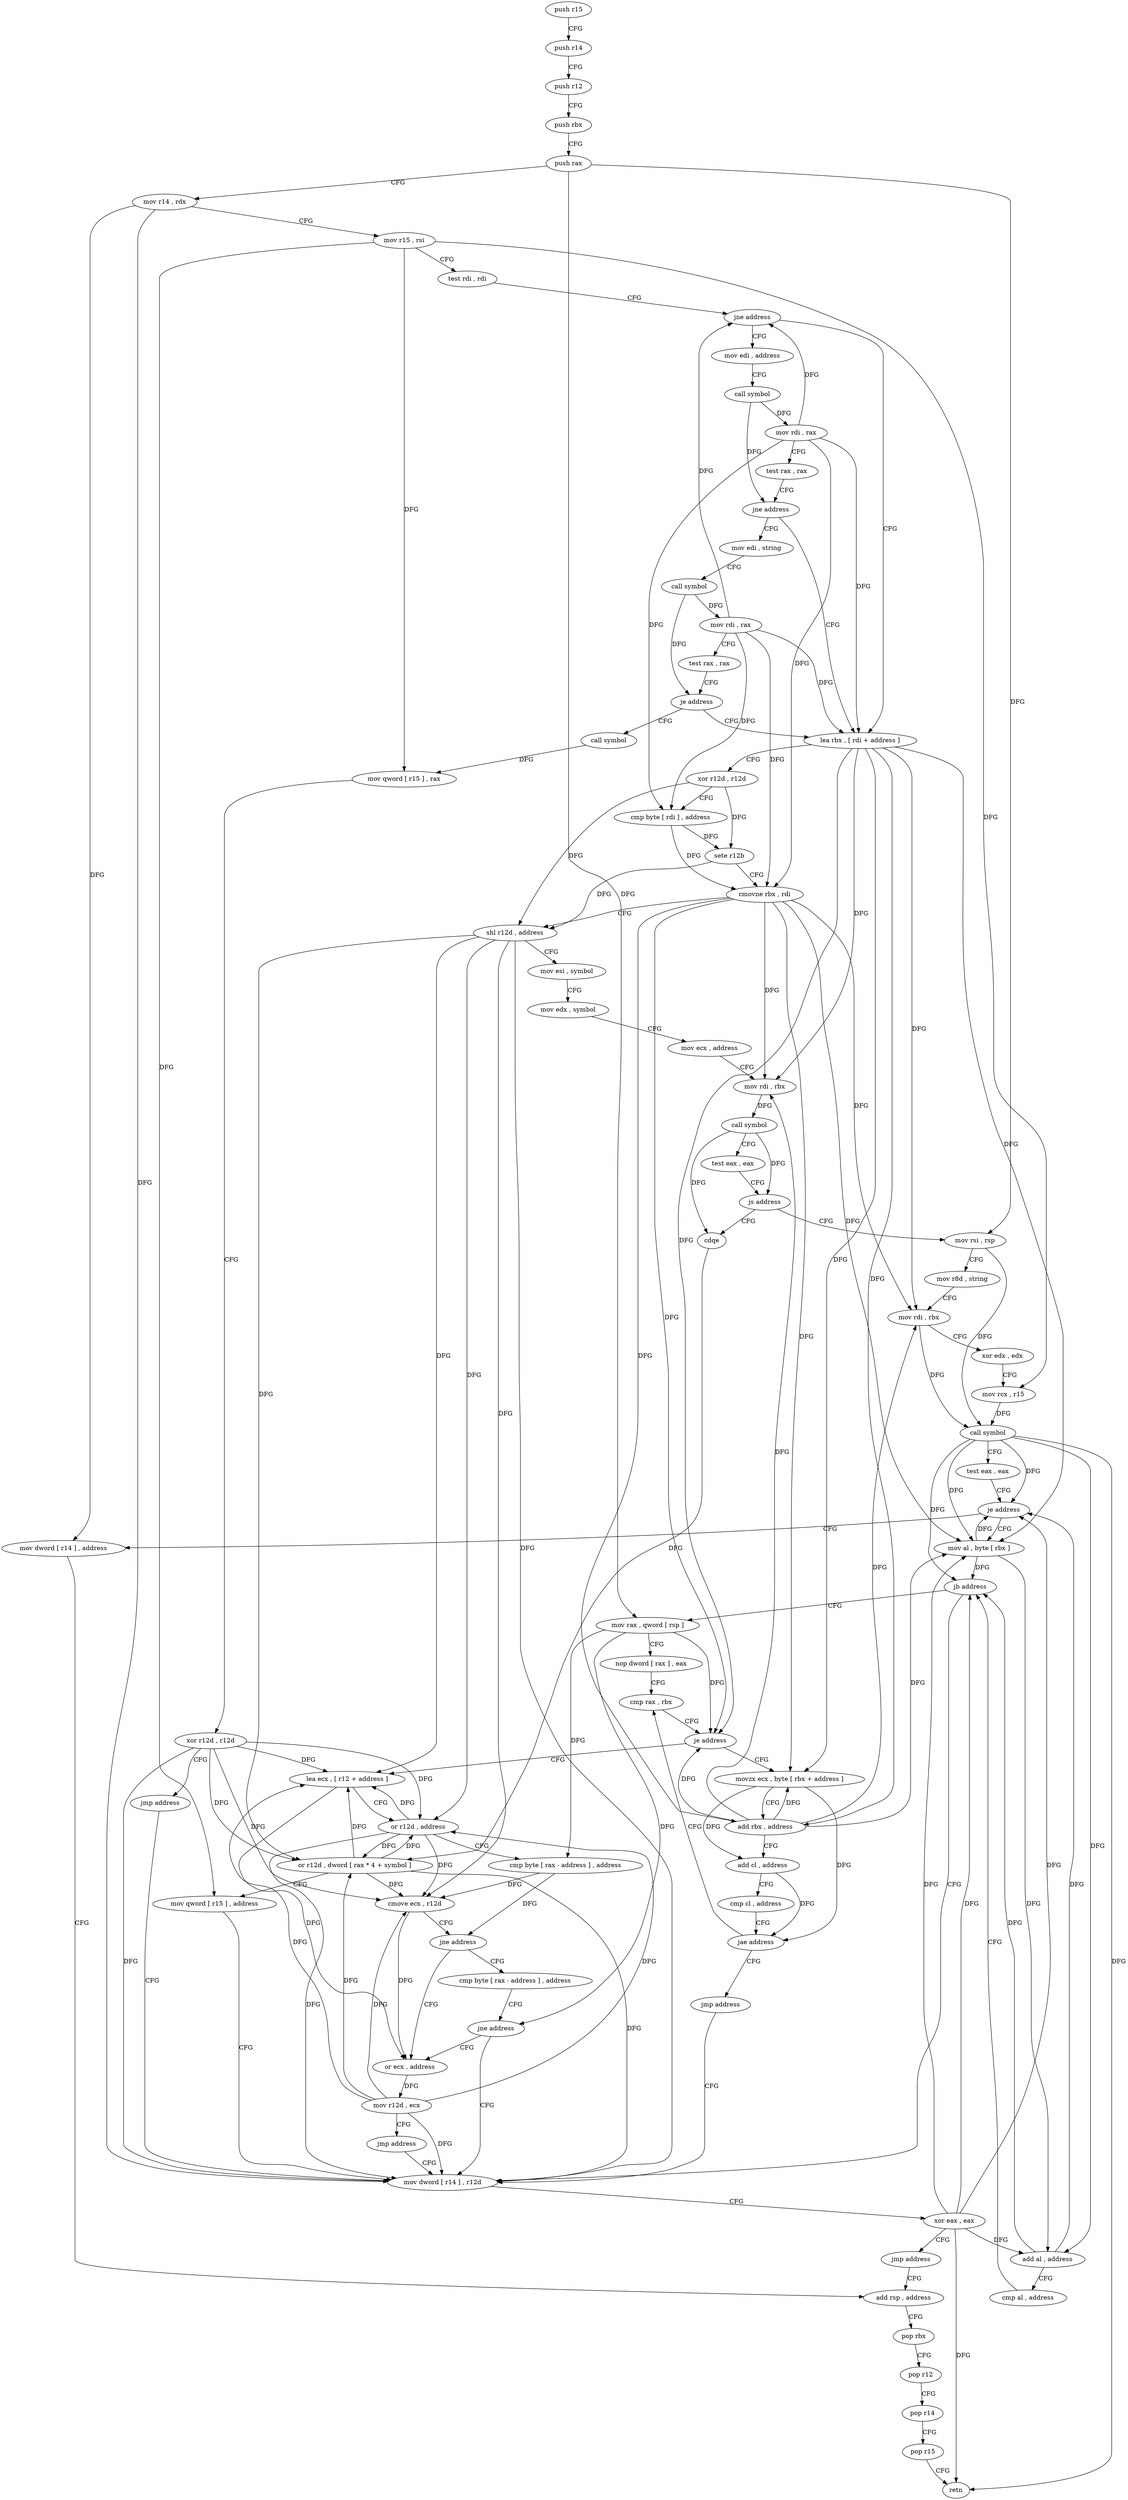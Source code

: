 digraph "func" {
"4249840" [label = "push r15" ]
"4249842" [label = "push r14" ]
"4249844" [label = "push r12" ]
"4249846" [label = "push rbx" ]
"4249847" [label = "push rax" ]
"4249848" [label = "mov r14 , rdx" ]
"4249851" [label = "mov r15 , rsi" ]
"4249854" [label = "test rdi , rdi" ]
"4249857" [label = "jne address" ]
"4249899" [label = "lea rbx , [ rdi + address ]" ]
"4249859" [label = "mov edi , address" ]
"4249903" [label = "xor r12d , r12d" ]
"4249906" [label = "cmp byte [ rdi ] , address" ]
"4249909" [label = "sete r12b" ]
"4249913" [label = "cmovne rbx , rdi" ]
"4249917" [label = "shl r12d , address" ]
"4249921" [label = "mov esi , symbol" ]
"4249926" [label = "mov edx , symbol" ]
"4249931" [label = "mov ecx , address" ]
"4249936" [label = "mov rdi , rbx" ]
"4249939" [label = "call symbol" ]
"4249944" [label = "test eax , eax" ]
"4249946" [label = "js address" ]
"4249972" [label = "mov rsi , rsp" ]
"4249948" [label = "cdqe" ]
"4249864" [label = "call symbol" ]
"4249869" [label = "mov rdi , rax" ]
"4249872" [label = "test rax , rax" ]
"4249875" [label = "jne address" ]
"4249877" [label = "mov edi , string" ]
"4249975" [label = "mov r8d , string" ]
"4249981" [label = "mov rdi , rbx" ]
"4249984" [label = "xor edx , edx" ]
"4249986" [label = "mov rcx , r15" ]
"4249989" [label = "call symbol" ]
"4249994" [label = "test eax , eax" ]
"4249996" [label = "je address" ]
"4250017" [label = "mov al , byte [ rbx ]" ]
"4249998" [label = "mov dword [ r14 ] , address" ]
"4249950" [label = "or r12d , dword [ rax * 4 + symbol ]" ]
"4249958" [label = "mov qword [ r15 ] , address" ]
"4249965" [label = "mov dword [ r14 ] , r12d" ]
"4249882" [label = "call symbol" ]
"4249887" [label = "mov rdi , rax" ]
"4249890" [label = "test rax , rax" ]
"4249893" [label = "je address" ]
"4250055" [label = "call symbol" ]
"4250019" [label = "add al , address" ]
"4250021" [label = "cmp al , address" ]
"4250023" [label = "jb address" ]
"4250025" [label = "mov rax , qword [ rsp ]" ]
"4250005" [label = "add rsp , address" ]
"4250009" [label = "pop rbx" ]
"4250010" [label = "pop r12" ]
"4250012" [label = "pop r14" ]
"4250014" [label = "pop r15" ]
"4250016" [label = "retn" ]
"4250060" [label = "mov qword [ r15 ] , rax" ]
"4250063" [label = "xor r12d , r12d" ]
"4250066" [label = "jmp address" ]
"4249968" [label = "xor eax , eax" ]
"4249970" [label = "jmp address" ]
"4250029" [label = "nop dword [ rax ] , eax" ]
"4250032" [label = "cmp rax , rbx" ]
"4250068" [label = "lea ecx , [ r12 + address ]" ]
"4250076" [label = "or r12d , address" ]
"4250083" [label = "cmp byte [ rax - address ] , address" ]
"4250087" [label = "cmove ecx , r12d" ]
"4250091" [label = "jne address" ]
"4250103" [label = "or ecx , address" ]
"4250093" [label = "cmp byte [ rax - address ] , address" ]
"4250037" [label = "movzx ecx , byte [ rbx + address ]" ]
"4250041" [label = "add rbx , address" ]
"4250045" [label = "add cl , address" ]
"4250048" [label = "cmp cl , address" ]
"4250051" [label = "jae address" ]
"4250053" [label = "jmp address" ]
"4250106" [label = "mov r12d , ecx" ]
"4250109" [label = "jmp address" ]
"4250097" [label = "jne address" ]
"4250035" [label = "je address" ]
"4249840" -> "4249842" [ label = "CFG" ]
"4249842" -> "4249844" [ label = "CFG" ]
"4249844" -> "4249846" [ label = "CFG" ]
"4249846" -> "4249847" [ label = "CFG" ]
"4249847" -> "4249848" [ label = "CFG" ]
"4249847" -> "4250025" [ label = "DFG" ]
"4249847" -> "4249972" [ label = "DFG" ]
"4249848" -> "4249851" [ label = "CFG" ]
"4249848" -> "4249998" [ label = "DFG" ]
"4249848" -> "4249965" [ label = "DFG" ]
"4249851" -> "4249854" [ label = "CFG" ]
"4249851" -> "4249986" [ label = "DFG" ]
"4249851" -> "4249958" [ label = "DFG" ]
"4249851" -> "4250060" [ label = "DFG" ]
"4249854" -> "4249857" [ label = "CFG" ]
"4249857" -> "4249899" [ label = "CFG" ]
"4249857" -> "4249859" [ label = "CFG" ]
"4249899" -> "4249903" [ label = "CFG" ]
"4249899" -> "4249936" [ label = "DFG" ]
"4249899" -> "4249981" [ label = "DFG" ]
"4249899" -> "4250017" [ label = "DFG" ]
"4249899" -> "4250035" [ label = "DFG" ]
"4249899" -> "4250037" [ label = "DFG" ]
"4249899" -> "4250041" [ label = "DFG" ]
"4249859" -> "4249864" [ label = "CFG" ]
"4249903" -> "4249906" [ label = "CFG" ]
"4249903" -> "4249909" [ label = "DFG" ]
"4249903" -> "4249917" [ label = "DFG" ]
"4249906" -> "4249909" [ label = "DFG" ]
"4249906" -> "4249913" [ label = "DFG" ]
"4249909" -> "4249913" [ label = "CFG" ]
"4249909" -> "4249917" [ label = "DFG" ]
"4249913" -> "4249917" [ label = "CFG" ]
"4249913" -> "4249936" [ label = "DFG" ]
"4249913" -> "4249981" [ label = "DFG" ]
"4249913" -> "4250017" [ label = "DFG" ]
"4249913" -> "4250035" [ label = "DFG" ]
"4249913" -> "4250037" [ label = "DFG" ]
"4249913" -> "4250041" [ label = "DFG" ]
"4249917" -> "4249921" [ label = "CFG" ]
"4249917" -> "4249950" [ label = "DFG" ]
"4249917" -> "4249965" [ label = "DFG" ]
"4249917" -> "4250068" [ label = "DFG" ]
"4249917" -> "4250076" [ label = "DFG" ]
"4249917" -> "4250087" [ label = "DFG" ]
"4249921" -> "4249926" [ label = "CFG" ]
"4249926" -> "4249931" [ label = "CFG" ]
"4249931" -> "4249936" [ label = "CFG" ]
"4249936" -> "4249939" [ label = "DFG" ]
"4249939" -> "4249944" [ label = "CFG" ]
"4249939" -> "4249946" [ label = "DFG" ]
"4249939" -> "4249948" [ label = "DFG" ]
"4249944" -> "4249946" [ label = "CFG" ]
"4249946" -> "4249972" [ label = "CFG" ]
"4249946" -> "4249948" [ label = "CFG" ]
"4249972" -> "4249975" [ label = "CFG" ]
"4249972" -> "4249989" [ label = "DFG" ]
"4249948" -> "4249950" [ label = "DFG" ]
"4249864" -> "4249869" [ label = "DFG" ]
"4249864" -> "4249875" [ label = "DFG" ]
"4249869" -> "4249872" [ label = "CFG" ]
"4249869" -> "4249857" [ label = "DFG" ]
"4249869" -> "4249899" [ label = "DFG" ]
"4249869" -> "4249906" [ label = "DFG" ]
"4249869" -> "4249913" [ label = "DFG" ]
"4249872" -> "4249875" [ label = "CFG" ]
"4249875" -> "4249899" [ label = "CFG" ]
"4249875" -> "4249877" [ label = "CFG" ]
"4249877" -> "4249882" [ label = "CFG" ]
"4249975" -> "4249981" [ label = "CFG" ]
"4249981" -> "4249984" [ label = "CFG" ]
"4249981" -> "4249989" [ label = "DFG" ]
"4249984" -> "4249986" [ label = "CFG" ]
"4249986" -> "4249989" [ label = "DFG" ]
"4249989" -> "4249994" [ label = "CFG" ]
"4249989" -> "4249996" [ label = "DFG" ]
"4249989" -> "4250017" [ label = "DFG" ]
"4249989" -> "4250019" [ label = "DFG" ]
"4249989" -> "4250023" [ label = "DFG" ]
"4249989" -> "4250016" [ label = "DFG" ]
"4249994" -> "4249996" [ label = "CFG" ]
"4249996" -> "4250017" [ label = "CFG" ]
"4249996" -> "4249998" [ label = "CFG" ]
"4250017" -> "4250019" [ label = "DFG" ]
"4250017" -> "4249996" [ label = "DFG" ]
"4250017" -> "4250023" [ label = "DFG" ]
"4249998" -> "4250005" [ label = "CFG" ]
"4249950" -> "4249958" [ label = "CFG" ]
"4249950" -> "4249965" [ label = "DFG" ]
"4249950" -> "4250068" [ label = "DFG" ]
"4249950" -> "4250076" [ label = "DFG" ]
"4249950" -> "4250087" [ label = "DFG" ]
"4249958" -> "4249965" [ label = "CFG" ]
"4249965" -> "4249968" [ label = "CFG" ]
"4249882" -> "4249887" [ label = "DFG" ]
"4249882" -> "4249893" [ label = "DFG" ]
"4249887" -> "4249890" [ label = "CFG" ]
"4249887" -> "4249857" [ label = "DFG" ]
"4249887" -> "4249899" [ label = "DFG" ]
"4249887" -> "4249906" [ label = "DFG" ]
"4249887" -> "4249913" [ label = "DFG" ]
"4249890" -> "4249893" [ label = "CFG" ]
"4249893" -> "4250055" [ label = "CFG" ]
"4249893" -> "4249899" [ label = "CFG" ]
"4250055" -> "4250060" [ label = "DFG" ]
"4250019" -> "4250021" [ label = "CFG" ]
"4250019" -> "4249996" [ label = "DFG" ]
"4250019" -> "4250023" [ label = "DFG" ]
"4250021" -> "4250023" [ label = "CFG" ]
"4250023" -> "4249965" [ label = "CFG" ]
"4250023" -> "4250025" [ label = "CFG" ]
"4250025" -> "4250029" [ label = "CFG" ]
"4250025" -> "4250035" [ label = "DFG" ]
"4250025" -> "4250083" [ label = "DFG" ]
"4250025" -> "4250097" [ label = "DFG" ]
"4250005" -> "4250009" [ label = "CFG" ]
"4250009" -> "4250010" [ label = "CFG" ]
"4250010" -> "4250012" [ label = "CFG" ]
"4250012" -> "4250014" [ label = "CFG" ]
"4250014" -> "4250016" [ label = "CFG" ]
"4250060" -> "4250063" [ label = "CFG" ]
"4250063" -> "4250066" [ label = "CFG" ]
"4250063" -> "4249950" [ label = "DFG" ]
"4250063" -> "4249965" [ label = "DFG" ]
"4250063" -> "4250068" [ label = "DFG" ]
"4250063" -> "4250076" [ label = "DFG" ]
"4250063" -> "4250087" [ label = "DFG" ]
"4250066" -> "4249965" [ label = "CFG" ]
"4249968" -> "4249970" [ label = "CFG" ]
"4249968" -> "4249996" [ label = "DFG" ]
"4249968" -> "4250019" [ label = "DFG" ]
"4249968" -> "4250023" [ label = "DFG" ]
"4249968" -> "4250017" [ label = "DFG" ]
"4249968" -> "4250016" [ label = "DFG" ]
"4249970" -> "4250005" [ label = "CFG" ]
"4250029" -> "4250032" [ label = "CFG" ]
"4250032" -> "4250035" [ label = "CFG" ]
"4250068" -> "4250076" [ label = "CFG" ]
"4250068" -> "4250103" [ label = "DFG" ]
"4250076" -> "4250083" [ label = "CFG" ]
"4250076" -> "4249965" [ label = "DFG" ]
"4250076" -> "4250068" [ label = "DFG" ]
"4250076" -> "4249950" [ label = "DFG" ]
"4250076" -> "4250087" [ label = "DFG" ]
"4250083" -> "4250087" [ label = "DFG" ]
"4250083" -> "4250091" [ label = "DFG" ]
"4250087" -> "4250091" [ label = "CFG" ]
"4250087" -> "4250103" [ label = "DFG" ]
"4250091" -> "4250103" [ label = "CFG" ]
"4250091" -> "4250093" [ label = "CFG" ]
"4250103" -> "4250106" [ label = "DFG" ]
"4250093" -> "4250097" [ label = "CFG" ]
"4250037" -> "4250041" [ label = "CFG" ]
"4250037" -> "4250045" [ label = "DFG" ]
"4250037" -> "4250051" [ label = "DFG" ]
"4250041" -> "4250045" [ label = "CFG" ]
"4250041" -> "4249936" [ label = "DFG" ]
"4250041" -> "4249981" [ label = "DFG" ]
"4250041" -> "4250017" [ label = "DFG" ]
"4250041" -> "4250035" [ label = "DFG" ]
"4250041" -> "4250037" [ label = "DFG" ]
"4250045" -> "4250048" [ label = "CFG" ]
"4250045" -> "4250051" [ label = "DFG" ]
"4250048" -> "4250051" [ label = "CFG" ]
"4250051" -> "4250032" [ label = "CFG" ]
"4250051" -> "4250053" [ label = "CFG" ]
"4250053" -> "4249965" [ label = "CFG" ]
"4250106" -> "4250109" [ label = "CFG" ]
"4250106" -> "4249965" [ label = "DFG" ]
"4250106" -> "4250068" [ label = "DFG" ]
"4250106" -> "4250076" [ label = "DFG" ]
"4250106" -> "4250087" [ label = "DFG" ]
"4250106" -> "4249950" [ label = "DFG" ]
"4250109" -> "4249965" [ label = "CFG" ]
"4250097" -> "4249965" [ label = "CFG" ]
"4250097" -> "4250103" [ label = "CFG" ]
"4250035" -> "4250068" [ label = "CFG" ]
"4250035" -> "4250037" [ label = "CFG" ]
}
